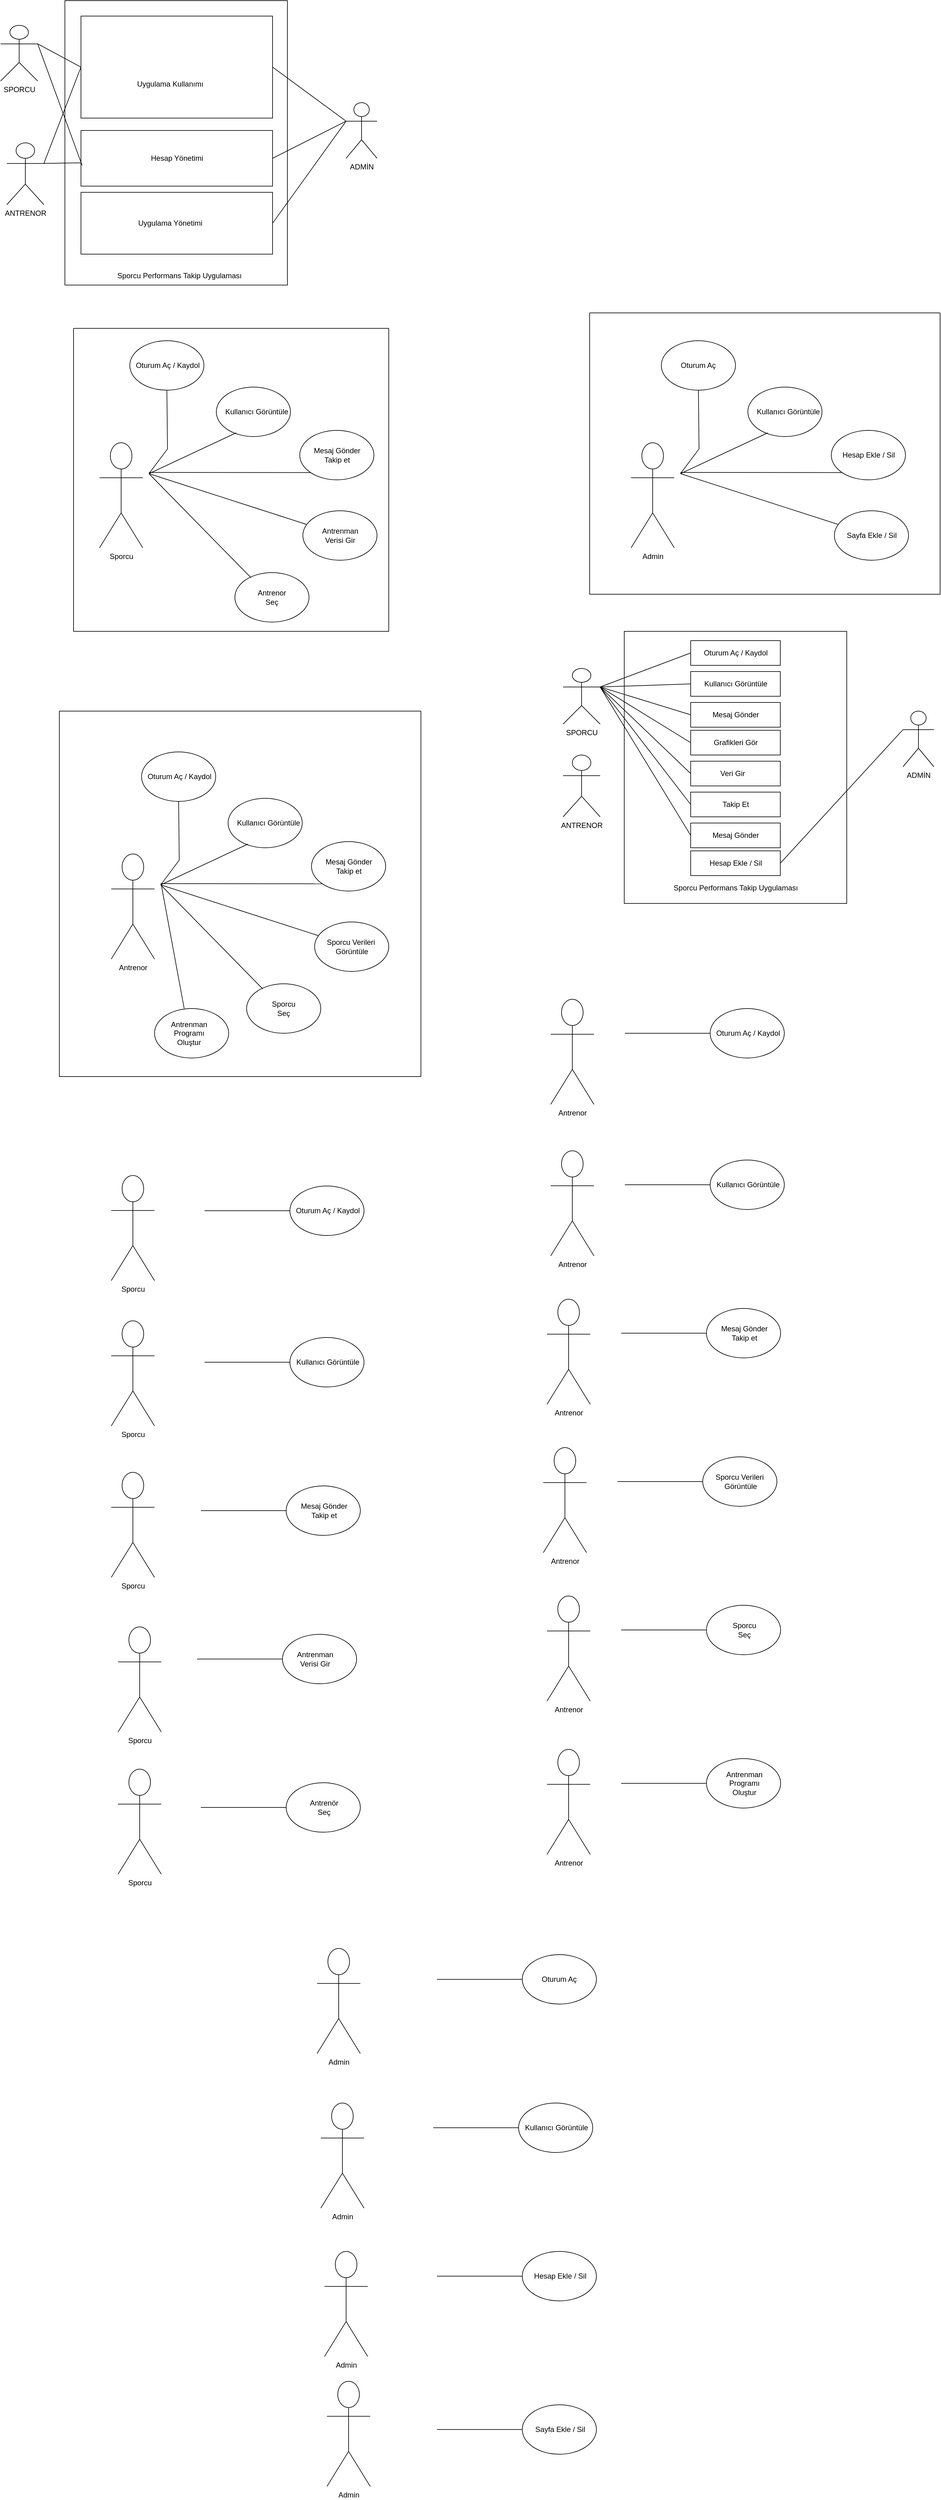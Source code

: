 <mxfile version="24.5.2" type="github">
  <diagram name="Sayfa -1" id="F9p8h_KPN2AIbbvUdC_e">
    <mxGraphModel dx="1767" dy="664" grid="1" gridSize="10" guides="1" tooltips="1" connect="1" arrows="1" fold="1" page="1" pageScale="1" pageWidth="827" pageHeight="1169" math="0" shadow="0">
      <root>
        <mxCell id="0" />
        <mxCell id="1" parent="0" />
        <mxCell id="TQ4YY_q4qZVOCzLpH_U3-81" value="" style="ellipse;whiteSpace=wrap;html=1;" parent="1" vertex="1">
          <mxGeometry x="449" y="935" width="120" height="80" as="geometry" />
        </mxCell>
        <mxCell id="TQ4YY_q4qZVOCzLpH_U3-1" value="SPORCU" style="shape=umlActor;verticalLabelPosition=bottom;verticalAlign=top;html=1;outlineConnect=0;" parent="1" vertex="1">
          <mxGeometry x="70" y="50" width="60" height="90" as="geometry" />
        </mxCell>
        <mxCell id="TQ4YY_q4qZVOCzLpH_U3-2" value="ADMİN" style="shape=umlActor;verticalLabelPosition=bottom;verticalAlign=top;html=1;outlineConnect=0;" parent="1" vertex="1">
          <mxGeometry x="629" y="175" width="50" height="90" as="geometry" />
        </mxCell>
        <mxCell id="TQ4YY_q4qZVOCzLpH_U3-3" value="ANTRENOR" style="shape=umlActor;verticalLabelPosition=bottom;verticalAlign=top;html=1;outlineConnect=0;" parent="1" vertex="1">
          <mxGeometry x="80" y="240" width="60" height="100" as="geometry" />
        </mxCell>
        <mxCell id="TQ4YY_q4qZVOCzLpH_U3-5" value="" style="rounded=0;whiteSpace=wrap;html=1;" parent="1" vertex="1">
          <mxGeometry x="174" y="10" width="360" height="460" as="geometry" />
        </mxCell>
        <mxCell id="TQ4YY_q4qZVOCzLpH_U3-11" value="" style="rounded=0;whiteSpace=wrap;html=1;" parent="1" vertex="1">
          <mxGeometry x="200" y="320" width="310" height="100" as="geometry" />
        </mxCell>
        <mxCell id="TQ4YY_q4qZVOCzLpH_U3-13" value="Sporcu Performans Takip Uygulaması" style="text;html=1;align=center;verticalAlign=middle;resizable=0;points=[];autosize=1;strokeColor=none;fillColor=none;" parent="1" vertex="1">
          <mxGeometry x="249" y="440" width="220" height="30" as="geometry" />
        </mxCell>
        <mxCell id="TQ4YY_q4qZVOCzLpH_U3-15" value="Uygulama Yönetimi" style="text;html=1;align=center;verticalAlign=middle;resizable=0;points=[];autosize=1;strokeColor=none;fillColor=none;" parent="1" vertex="1">
          <mxGeometry x="279" y="355" width="130" height="30" as="geometry" />
        </mxCell>
        <mxCell id="TQ4YY_q4qZVOCzLpH_U3-25" value="" style="rounded=0;whiteSpace=wrap;html=1;" parent="1" vertex="1">
          <mxGeometry x="200" y="220" width="310" height="90" as="geometry" />
        </mxCell>
        <mxCell id="TQ4YY_q4qZVOCzLpH_U3-26" value="" style="rounded=0;whiteSpace=wrap;html=1;" parent="1" vertex="1">
          <mxGeometry x="200" y="35" width="310" height="165" as="geometry" />
        </mxCell>
        <mxCell id="TQ4YY_q4qZVOCzLpH_U3-31" value="Uygulama Kullanımı" style="text;html=1;align=center;verticalAlign=middle;resizable=0;points=[];autosize=1;strokeColor=none;fillColor=none;" parent="1" vertex="1">
          <mxGeometry x="279" y="130" width="130" height="30" as="geometry" />
        </mxCell>
        <mxCell id="TQ4YY_q4qZVOCzLpH_U3-32" value="Hesap Yönetimi" style="text;html=1;align=center;verticalAlign=middle;resizable=0;points=[];autosize=1;strokeColor=none;fillColor=none;" parent="1" vertex="1">
          <mxGeometry x="300" y="250" width="110" height="30" as="geometry" />
        </mxCell>
        <mxCell id="TQ4YY_q4qZVOCzLpH_U3-34" value="SPORCU" style="shape=umlActor;verticalLabelPosition=bottom;verticalAlign=top;html=1;outlineConnect=0;" parent="1" vertex="1">
          <mxGeometry x="980" y="1090" width="60" height="90" as="geometry" />
        </mxCell>
        <mxCell id="TQ4YY_q4qZVOCzLpH_U3-35" value="ADMİN" style="shape=umlActor;verticalLabelPosition=bottom;verticalAlign=top;html=1;outlineConnect=0;" parent="1" vertex="1">
          <mxGeometry x="1530" y="1159" width="50" height="90" as="geometry" />
        </mxCell>
        <mxCell id="TQ4YY_q4qZVOCzLpH_U3-36" value="ANTRENOR" style="shape=umlActor;verticalLabelPosition=bottom;verticalAlign=top;html=1;outlineConnect=0;" parent="1" vertex="1">
          <mxGeometry x="980" y="1230" width="60" height="100" as="geometry" />
        </mxCell>
        <mxCell id="TQ4YY_q4qZVOCzLpH_U3-37" value="" style="rounded=0;whiteSpace=wrap;html=1;" parent="1" vertex="1">
          <mxGeometry x="1079" y="1030" width="360" height="440" as="geometry" />
        </mxCell>
        <mxCell id="TQ4YY_q4qZVOCzLpH_U3-38" value="" style="rounded=0;whiteSpace=wrap;html=1;" parent="1" vertex="1">
          <mxGeometry x="1186.5" y="1045" width="145" height="40" as="geometry" />
        </mxCell>
        <mxCell id="TQ4YY_q4qZVOCzLpH_U3-39" value="" style="rounded=0;whiteSpace=wrap;html=1;" parent="1" vertex="1">
          <mxGeometry x="1186.5" y="1095" width="145" height="40" as="geometry" />
        </mxCell>
        <mxCell id="TQ4YY_q4qZVOCzLpH_U3-40" value="" style="rounded=0;whiteSpace=wrap;html=1;" parent="1" vertex="1">
          <mxGeometry x="1186.5" y="1145" width="145" height="40" as="geometry" />
        </mxCell>
        <mxCell id="TQ4YY_q4qZVOCzLpH_U3-41" value="" style="rounded=0;whiteSpace=wrap;html=1;" parent="1" vertex="1">
          <mxGeometry x="1186.5" y="1385" width="145" height="40" as="geometry" />
        </mxCell>
        <mxCell id="TQ4YY_q4qZVOCzLpH_U3-42" value="Sporcu Performans Takip Uygulaması" style="text;html=1;align=center;verticalAlign=middle;resizable=0;points=[];autosize=1;strokeColor=none;fillColor=none;" parent="1" vertex="1">
          <mxGeometry x="1149" y="1430" width="220" height="30" as="geometry" />
        </mxCell>
        <mxCell id="TQ4YY_q4qZVOCzLpH_U3-43" value="Hesap Ekle / Sil" style="text;html=1;align=center;verticalAlign=middle;resizable=0;points=[];autosize=1;strokeColor=none;fillColor=none;" parent="1" vertex="1">
          <mxGeometry x="1204" y="1390" width="110" height="30" as="geometry" />
        </mxCell>
        <mxCell id="TQ4YY_q4qZVOCzLpH_U3-44" value="Mesaj Gönder" style="text;html=1;align=center;verticalAlign=middle;resizable=0;points=[];autosize=1;strokeColor=none;fillColor=none;" parent="1" vertex="1">
          <mxGeometry x="1209" y="1150" width="100" height="30" as="geometry" />
        </mxCell>
        <mxCell id="TQ4YY_q4qZVOCzLpH_U3-45" value="Kullanıcı Görüntüle" style="text;html=1;align=center;verticalAlign=middle;resizable=0;points=[];autosize=1;strokeColor=none;fillColor=none;" parent="1" vertex="1">
          <mxGeometry x="1194" y="1100" width="130" height="30" as="geometry" />
        </mxCell>
        <mxCell id="TQ4YY_q4qZVOCzLpH_U3-46" value="Oturum Aç / Kaydol" style="text;html=1;align=center;verticalAlign=middle;resizable=0;points=[];autosize=1;strokeColor=none;fillColor=none;" parent="1" vertex="1">
          <mxGeometry x="1194" y="1050" width="130" height="30" as="geometry" />
        </mxCell>
        <mxCell id="TQ4YY_q4qZVOCzLpH_U3-48" value="" style="rounded=0;whiteSpace=wrap;html=1;" parent="1" vertex="1">
          <mxGeometry x="1186.5" y="1340" width="145" height="40" as="geometry" />
        </mxCell>
        <mxCell id="TQ4YY_q4qZVOCzLpH_U3-49" value="" style="rounded=0;whiteSpace=wrap;html=1;" parent="1" vertex="1">
          <mxGeometry x="1186.5" y="1290" width="145" height="40" as="geometry" />
        </mxCell>
        <mxCell id="TQ4YY_q4qZVOCzLpH_U3-50" value="" style="rounded=0;whiteSpace=wrap;html=1;" parent="1" vertex="1">
          <mxGeometry x="1186.5" y="1240" width="145" height="40" as="geometry" />
        </mxCell>
        <mxCell id="TQ4YY_q4qZVOCzLpH_U3-51" value="" style="rounded=0;whiteSpace=wrap;html=1;" parent="1" vertex="1">
          <mxGeometry x="1186.5" y="1190" width="145" height="40" as="geometry" />
        </mxCell>
        <mxCell id="TQ4YY_q4qZVOCzLpH_U3-52" value="Grafikleri Gör" style="text;html=1;align=center;verticalAlign=middle;resizable=0;points=[];autosize=1;strokeColor=none;fillColor=none;" parent="1" vertex="1">
          <mxGeometry x="1214" y="1195" width="90" height="30" as="geometry" />
        </mxCell>
        <mxCell id="TQ4YY_q4qZVOCzLpH_U3-53" value="Veri Gir" style="text;html=1;align=center;verticalAlign=middle;resizable=0;points=[];autosize=1;strokeColor=none;fillColor=none;" parent="1" vertex="1">
          <mxGeometry x="1224" y="1245" width="60" height="30" as="geometry" />
        </mxCell>
        <mxCell id="TQ4YY_q4qZVOCzLpH_U3-54" value="Takip Et" style="text;html=1;align=center;verticalAlign=middle;resizable=0;points=[];autosize=1;strokeColor=none;fillColor=none;" parent="1" vertex="1">
          <mxGeometry x="1224" y="1295" width="70" height="30" as="geometry" />
        </mxCell>
        <mxCell id="TQ4YY_q4qZVOCzLpH_U3-55" value="Mesaj Gönder" style="text;html=1;align=center;verticalAlign=middle;resizable=0;points=[];autosize=1;strokeColor=none;fillColor=none;" parent="1" vertex="1">
          <mxGeometry x="1209" y="1345" width="100" height="30" as="geometry" />
        </mxCell>
        <mxCell id="TQ4YY_q4qZVOCzLpH_U3-58" value="" style="endArrow=none;html=1;rounded=0;exitX=0;exitY=0.333;exitDx=0;exitDy=0;exitPerimeter=0;entryX=1;entryY=0.5;entryDx=0;entryDy=0;" parent="1" source="TQ4YY_q4qZVOCzLpH_U3-2" target="TQ4YY_q4qZVOCzLpH_U3-26" edge="1">
          <mxGeometry width="50" height="50" relative="1" as="geometry">
            <mxPoint x="680" y="270" as="sourcePoint" />
            <mxPoint x="730" y="220" as="targetPoint" />
          </mxGeometry>
        </mxCell>
        <mxCell id="TQ4YY_q4qZVOCzLpH_U3-63" value="" style="endArrow=none;html=1;rounded=0;exitX=0;exitY=0.333;exitDx=0;exitDy=0;exitPerimeter=0;entryX=1;entryY=0.5;entryDx=0;entryDy=0;" parent="1" source="TQ4YY_q4qZVOCzLpH_U3-2" target="TQ4YY_q4qZVOCzLpH_U3-25" edge="1">
          <mxGeometry width="50" height="50" relative="1" as="geometry">
            <mxPoint x="690" y="280" as="sourcePoint" />
            <mxPoint x="740" y="230" as="targetPoint" />
          </mxGeometry>
        </mxCell>
        <mxCell id="TQ4YY_q4qZVOCzLpH_U3-64" value="" style="endArrow=none;html=1;rounded=0;exitX=0;exitY=0.333;exitDx=0;exitDy=0;exitPerimeter=0;entryX=1;entryY=0.5;entryDx=0;entryDy=0;" parent="1" source="TQ4YY_q4qZVOCzLpH_U3-2" target="TQ4YY_q4qZVOCzLpH_U3-11" edge="1">
          <mxGeometry width="50" height="50" relative="1" as="geometry">
            <mxPoint x="700" y="290" as="sourcePoint" />
            <mxPoint x="750" y="240" as="targetPoint" />
          </mxGeometry>
        </mxCell>
        <mxCell id="TQ4YY_q4qZVOCzLpH_U3-65" value="" style="endArrow=none;html=1;rounded=0;exitX=1;exitY=0.333;exitDx=0;exitDy=0;exitPerimeter=0;entryX=0;entryY=0.5;entryDx=0;entryDy=0;" parent="1" source="TQ4YY_q4qZVOCzLpH_U3-1" target="TQ4YY_q4qZVOCzLpH_U3-26" edge="1">
          <mxGeometry width="50" height="50" relative="1" as="geometry">
            <mxPoint x="710" y="300" as="sourcePoint" />
            <mxPoint x="760" y="250" as="targetPoint" />
          </mxGeometry>
        </mxCell>
        <mxCell id="TQ4YY_q4qZVOCzLpH_U3-66" value="" style="endArrow=none;html=1;rounded=0;exitX=1;exitY=0.333;exitDx=0;exitDy=0;exitPerimeter=0;entryX=-0.001;entryY=0.582;entryDx=0;entryDy=0;entryPerimeter=0;" parent="1" source="TQ4YY_q4qZVOCzLpH_U3-3" target="TQ4YY_q4qZVOCzLpH_U3-25" edge="1">
          <mxGeometry width="50" height="50" relative="1" as="geometry">
            <mxPoint x="720" y="310" as="sourcePoint" />
            <mxPoint x="770" y="260" as="targetPoint" />
          </mxGeometry>
        </mxCell>
        <mxCell id="TQ4YY_q4qZVOCzLpH_U3-67" value="" style="endArrow=none;html=1;rounded=0;exitX=1;exitY=0.333;exitDx=0;exitDy=0;exitPerimeter=0;entryX=0;entryY=0.5;entryDx=0;entryDy=0;" parent="1" source="TQ4YY_q4qZVOCzLpH_U3-3" target="TQ4YY_q4qZVOCzLpH_U3-26" edge="1">
          <mxGeometry width="50" height="50" relative="1" as="geometry">
            <mxPoint x="730" y="320" as="sourcePoint" />
            <mxPoint x="780" y="270" as="targetPoint" />
          </mxGeometry>
        </mxCell>
        <mxCell id="TQ4YY_q4qZVOCzLpH_U3-68" value="" style="endArrow=none;html=1;rounded=0;exitX=1;exitY=0.333;exitDx=0;exitDy=0;exitPerimeter=0;entryX=0.006;entryY=0.627;entryDx=0;entryDy=0;entryPerimeter=0;" parent="1" source="TQ4YY_q4qZVOCzLpH_U3-1" target="TQ4YY_q4qZVOCzLpH_U3-25" edge="1">
          <mxGeometry width="50" height="50" relative="1" as="geometry">
            <mxPoint x="740" y="330" as="sourcePoint" />
            <mxPoint x="790" y="280" as="targetPoint" />
          </mxGeometry>
        </mxCell>
        <mxCell id="TQ4YY_q4qZVOCzLpH_U3-71" value="Sporcu" style="shape=umlActor;verticalLabelPosition=bottom;verticalAlign=top;html=1;outlineConnect=0;" parent="1" vertex="1">
          <mxGeometry x="230" y="725" width="70" height="170" as="geometry" />
        </mxCell>
        <mxCell id="TQ4YY_q4qZVOCzLpH_U3-72" value="" style="ellipse;whiteSpace=wrap;html=1;" parent="1" vertex="1">
          <mxGeometry x="419" y="635" width="120" height="80" as="geometry" />
        </mxCell>
        <mxCell id="TQ4YY_q4qZVOCzLpH_U3-73" value="" style="ellipse;whiteSpace=wrap;html=1;" parent="1" vertex="1">
          <mxGeometry x="559" y="835" width="120" height="80" as="geometry" />
        </mxCell>
        <mxCell id="TQ4YY_q4qZVOCzLpH_U3-74" value="" style="ellipse;whiteSpace=wrap;html=1;" parent="1" vertex="1">
          <mxGeometry x="279" y="560" width="120" height="80" as="geometry" />
        </mxCell>
        <mxCell id="TQ4YY_q4qZVOCzLpH_U3-75" value="" style="ellipse;whiteSpace=wrap;html=1;" parent="1" vertex="1">
          <mxGeometry x="554" y="705" width="120" height="80" as="geometry" />
        </mxCell>
        <mxCell id="TQ4YY_q4qZVOCzLpH_U3-85" value="" style="endArrow=none;html=1;rounded=0;entryX=0.5;entryY=1;entryDx=0;entryDy=0;" parent="1" target="TQ4YY_q4qZVOCzLpH_U3-74" edge="1">
          <mxGeometry width="50" height="50" relative="1" as="geometry">
            <mxPoint x="310" y="775" as="sourcePoint" />
            <mxPoint x="360" y="645" as="targetPoint" />
            <Array as="points">
              <mxPoint x="340" y="735" />
            </Array>
          </mxGeometry>
        </mxCell>
        <mxCell id="TQ4YY_q4qZVOCzLpH_U3-86" value="" style="endArrow=none;html=1;rounded=0;entryX=0.268;entryY=0.925;entryDx=0;entryDy=0;entryPerimeter=0;" parent="1" target="TQ4YY_q4qZVOCzLpH_U3-72" edge="1">
          <mxGeometry width="50" height="50" relative="1" as="geometry">
            <mxPoint x="310" y="775" as="sourcePoint" />
            <mxPoint x="500" y="795" as="targetPoint" />
          </mxGeometry>
        </mxCell>
        <mxCell id="TQ4YY_q4qZVOCzLpH_U3-87" value="" style="endArrow=none;html=1;rounded=0;entryX=0;entryY=1;entryDx=0;entryDy=0;" parent="1" target="TQ4YY_q4qZVOCzLpH_U3-75" edge="1">
          <mxGeometry width="50" height="50" relative="1" as="geometry">
            <mxPoint x="310" y="773" as="sourcePoint" />
            <mxPoint x="510" y="805" as="targetPoint" />
          </mxGeometry>
        </mxCell>
        <mxCell id="TQ4YY_q4qZVOCzLpH_U3-88" value="" style="endArrow=none;html=1;rounded=0;entryX=0.048;entryY=0.275;entryDx=0;entryDy=0;entryPerimeter=0;" parent="1" target="TQ4YY_q4qZVOCzLpH_U3-73" edge="1">
          <mxGeometry width="50" height="50" relative="1" as="geometry">
            <mxPoint x="310" y="775" as="sourcePoint" />
            <mxPoint x="520" y="815" as="targetPoint" />
          </mxGeometry>
        </mxCell>
        <mxCell id="TQ4YY_q4qZVOCzLpH_U3-89" value="" style="endArrow=none;html=1;rounded=0;entryX=0.218;entryY=0.105;entryDx=0;entryDy=0;entryPerimeter=0;" parent="1" target="TQ4YY_q4qZVOCzLpH_U3-81" edge="1">
          <mxGeometry width="50" height="50" relative="1" as="geometry">
            <mxPoint x="310" y="775" as="sourcePoint" />
            <mxPoint x="530" y="825" as="targetPoint" />
          </mxGeometry>
        </mxCell>
        <mxCell id="TQ4YY_q4qZVOCzLpH_U3-90" value="Oturum Aç / Kaydol" style="text;html=1;align=center;verticalAlign=middle;resizable=0;points=[];autosize=1;strokeColor=none;fillColor=none;" parent="1" vertex="1">
          <mxGeometry x="275" y="585" width="130" height="30" as="geometry" />
        </mxCell>
        <mxCell id="TQ4YY_q4qZVOCzLpH_U3-91" value="Kullanıcı Görüntüle" style="text;html=1;align=center;verticalAlign=middle;resizable=0;points=[];autosize=1;strokeColor=none;fillColor=none;" parent="1" vertex="1">
          <mxGeometry x="419" y="660" width="130" height="30" as="geometry" />
        </mxCell>
        <mxCell id="TQ4YY_q4qZVOCzLpH_U3-92" value="Mesaj Gönder&lt;div&gt;Takip et&lt;/div&gt;" style="text;html=1;align=center;verticalAlign=middle;resizable=0;points=[];autosize=1;strokeColor=none;fillColor=none;" parent="1" vertex="1">
          <mxGeometry x="564" y="725" width="100" height="40" as="geometry" />
        </mxCell>
        <mxCell id="TQ4YY_q4qZVOCzLpH_U3-93" value="&lt;div data-sider-select-id=&quot;3e3904bb-3e57-48af-86de-5b4dbb891e42&quot;&gt;Antrenman&lt;/div&gt;Verisi Gir" style="text;html=1;align=center;verticalAlign=middle;resizable=0;points=[];autosize=1;strokeColor=none;fillColor=none;" parent="1" vertex="1">
          <mxGeometry x="579" y="855" width="80" height="40" as="geometry" />
        </mxCell>
        <mxCell id="TQ4YY_q4qZVOCzLpH_U3-95" value="Antrenor Seç" style="text;html=1;align=center;verticalAlign=middle;whiteSpace=wrap;rounded=0;" parent="1" vertex="1">
          <mxGeometry x="479" y="960" width="60" height="30" as="geometry" />
        </mxCell>
        <mxCell id="TQ4YY_q4qZVOCzLpH_U3-117" value="" style="ellipse;whiteSpace=wrap;html=1;" parent="1" vertex="1">
          <mxGeometry x="468" y="1600" width="120" height="80" as="geometry" />
        </mxCell>
        <mxCell id="TQ4YY_q4qZVOCzLpH_U3-118" value="Antrenor" style="shape=umlActor;verticalLabelPosition=bottom;verticalAlign=top;html=1;outlineConnect=0;" parent="1" vertex="1">
          <mxGeometry x="249" y="1390" width="70" height="170" as="geometry" />
        </mxCell>
        <mxCell id="TQ4YY_q4qZVOCzLpH_U3-119" value="" style="ellipse;whiteSpace=wrap;html=1;" parent="1" vertex="1">
          <mxGeometry x="438" y="1300" width="120" height="80" as="geometry" />
        </mxCell>
        <mxCell id="TQ4YY_q4qZVOCzLpH_U3-120" value="" style="ellipse;whiteSpace=wrap;html=1;" parent="1" vertex="1">
          <mxGeometry x="578" y="1500" width="120" height="80" as="geometry" />
        </mxCell>
        <mxCell id="TQ4YY_q4qZVOCzLpH_U3-121" value="" style="ellipse;whiteSpace=wrap;html=1;" parent="1" vertex="1">
          <mxGeometry x="298" y="1225" width="120" height="80" as="geometry" />
        </mxCell>
        <mxCell id="TQ4YY_q4qZVOCzLpH_U3-122" value="" style="ellipse;whiteSpace=wrap;html=1;" parent="1" vertex="1">
          <mxGeometry x="573" y="1370" width="120" height="80" as="geometry" />
        </mxCell>
        <mxCell id="TQ4YY_q4qZVOCzLpH_U3-123" value="" style="endArrow=none;html=1;rounded=0;entryX=0.5;entryY=1;entryDx=0;entryDy=0;" parent="1" target="TQ4YY_q4qZVOCzLpH_U3-121" edge="1">
          <mxGeometry width="50" height="50" relative="1" as="geometry">
            <mxPoint x="329" y="1440" as="sourcePoint" />
            <mxPoint x="379" y="1310" as="targetPoint" />
            <Array as="points">
              <mxPoint x="359" y="1400" />
            </Array>
          </mxGeometry>
        </mxCell>
        <mxCell id="TQ4YY_q4qZVOCzLpH_U3-124" value="" style="endArrow=none;html=1;rounded=0;entryX=0.268;entryY=0.925;entryDx=0;entryDy=0;entryPerimeter=0;" parent="1" target="TQ4YY_q4qZVOCzLpH_U3-119" edge="1">
          <mxGeometry width="50" height="50" relative="1" as="geometry">
            <mxPoint x="329" y="1440" as="sourcePoint" />
            <mxPoint x="519" y="1460" as="targetPoint" />
          </mxGeometry>
        </mxCell>
        <mxCell id="TQ4YY_q4qZVOCzLpH_U3-125" value="" style="endArrow=none;html=1;rounded=0;entryX=0;entryY=1;entryDx=0;entryDy=0;" parent="1" target="TQ4YY_q4qZVOCzLpH_U3-122" edge="1">
          <mxGeometry width="50" height="50" relative="1" as="geometry">
            <mxPoint x="329" y="1438" as="sourcePoint" />
            <mxPoint x="529" y="1470" as="targetPoint" />
          </mxGeometry>
        </mxCell>
        <mxCell id="TQ4YY_q4qZVOCzLpH_U3-126" value="" style="endArrow=none;html=1;rounded=0;entryX=0.048;entryY=0.275;entryDx=0;entryDy=0;entryPerimeter=0;" parent="1" target="TQ4YY_q4qZVOCzLpH_U3-120" edge="1">
          <mxGeometry width="50" height="50" relative="1" as="geometry">
            <mxPoint x="329" y="1440" as="sourcePoint" />
            <mxPoint x="539" y="1480" as="targetPoint" />
          </mxGeometry>
        </mxCell>
        <mxCell id="TQ4YY_q4qZVOCzLpH_U3-127" value="" style="endArrow=none;html=1;rounded=0;entryX=0.218;entryY=0.105;entryDx=0;entryDy=0;entryPerimeter=0;" parent="1" target="TQ4YY_q4qZVOCzLpH_U3-117" edge="1">
          <mxGeometry width="50" height="50" relative="1" as="geometry">
            <mxPoint x="329" y="1440" as="sourcePoint" />
            <mxPoint x="549" y="1490" as="targetPoint" />
          </mxGeometry>
        </mxCell>
        <mxCell id="TQ4YY_q4qZVOCzLpH_U3-128" value="Oturum Aç / Kaydol" style="text;html=1;align=center;verticalAlign=middle;resizable=0;points=[];autosize=1;strokeColor=none;fillColor=none;" parent="1" vertex="1">
          <mxGeometry x="294" y="1250" width="130" height="30" as="geometry" />
        </mxCell>
        <mxCell id="TQ4YY_q4qZVOCzLpH_U3-129" value="Kullanıcı Görüntüle" style="text;html=1;align=center;verticalAlign=middle;resizable=0;points=[];autosize=1;strokeColor=none;fillColor=none;" parent="1" vertex="1">
          <mxGeometry x="438" y="1325" width="130" height="30" as="geometry" />
        </mxCell>
        <mxCell id="TQ4YY_q4qZVOCzLpH_U3-130" value="Mesaj Gönder&lt;div&gt;Takip et&lt;/div&gt;" style="text;html=1;align=center;verticalAlign=middle;resizable=0;points=[];autosize=1;strokeColor=none;fillColor=none;" parent="1" vertex="1">
          <mxGeometry x="583" y="1390" width="100" height="40" as="geometry" />
        </mxCell>
        <mxCell id="TQ4YY_q4qZVOCzLpH_U3-131" value="Sporcu Verileri&amp;nbsp;&lt;div&gt;Görüntüle&lt;div data-sider-select-id=&quot;bcd7e068-5583-4f03-8525-5e24136dc2b0&quot;&gt;&lt;/div&gt;&lt;/div&gt;" style="text;html=1;align=center;verticalAlign=middle;resizable=0;points=[];autosize=1;strokeColor=none;fillColor=none;" parent="1" vertex="1">
          <mxGeometry x="588" y="1520" width="100" height="40" as="geometry" />
        </mxCell>
        <mxCell id="TQ4YY_q4qZVOCzLpH_U3-132" value="Sporcu Seç" style="text;html=1;align=center;verticalAlign=middle;whiteSpace=wrap;rounded=0;" parent="1" vertex="1">
          <mxGeometry x="498" y="1625" width="60" height="30" as="geometry" />
        </mxCell>
        <mxCell id="TQ4YY_q4qZVOCzLpH_U3-134" value="Admin" style="shape=umlActor;verticalLabelPosition=bottom;verticalAlign=top;html=1;outlineConnect=0;" parent="1" vertex="1">
          <mxGeometry x="1090" y="725" width="70" height="170" as="geometry" />
        </mxCell>
        <mxCell id="TQ4YY_q4qZVOCzLpH_U3-135" value="" style="ellipse;whiteSpace=wrap;html=1;" parent="1" vertex="1">
          <mxGeometry x="1279" y="635" width="120" height="80" as="geometry" />
        </mxCell>
        <mxCell id="TQ4YY_q4qZVOCzLpH_U3-136" value="" style="ellipse;whiteSpace=wrap;html=1;" parent="1" vertex="1">
          <mxGeometry x="1419" y="835" width="120" height="80" as="geometry" />
        </mxCell>
        <mxCell id="TQ4YY_q4qZVOCzLpH_U3-137" value="" style="ellipse;whiteSpace=wrap;html=1;" parent="1" vertex="1">
          <mxGeometry x="1139" y="560" width="120" height="80" as="geometry" />
        </mxCell>
        <mxCell id="TQ4YY_q4qZVOCzLpH_U3-138" value="" style="ellipse;whiteSpace=wrap;html=1;" parent="1" vertex="1">
          <mxGeometry x="1414" y="705" width="120" height="80" as="geometry" />
        </mxCell>
        <mxCell id="TQ4YY_q4qZVOCzLpH_U3-139" value="" style="endArrow=none;html=1;rounded=0;entryX=0.5;entryY=1;entryDx=0;entryDy=0;" parent="1" target="TQ4YY_q4qZVOCzLpH_U3-137" edge="1">
          <mxGeometry width="50" height="50" relative="1" as="geometry">
            <mxPoint x="1170" y="775" as="sourcePoint" />
            <mxPoint x="1220" y="645" as="targetPoint" />
            <Array as="points">
              <mxPoint x="1200" y="735" />
            </Array>
          </mxGeometry>
        </mxCell>
        <mxCell id="TQ4YY_q4qZVOCzLpH_U3-140" value="" style="endArrow=none;html=1;rounded=0;entryX=0.268;entryY=0.925;entryDx=0;entryDy=0;entryPerimeter=0;" parent="1" target="TQ4YY_q4qZVOCzLpH_U3-135" edge="1">
          <mxGeometry width="50" height="50" relative="1" as="geometry">
            <mxPoint x="1170" y="775" as="sourcePoint" />
            <mxPoint x="1360" y="795" as="targetPoint" />
          </mxGeometry>
        </mxCell>
        <mxCell id="TQ4YY_q4qZVOCzLpH_U3-141" value="" style="endArrow=none;html=1;rounded=0;entryX=0;entryY=1;entryDx=0;entryDy=0;" parent="1" target="TQ4YY_q4qZVOCzLpH_U3-138" edge="1">
          <mxGeometry width="50" height="50" relative="1" as="geometry">
            <mxPoint x="1170" y="773" as="sourcePoint" />
            <mxPoint x="1370" y="805" as="targetPoint" />
          </mxGeometry>
        </mxCell>
        <mxCell id="TQ4YY_q4qZVOCzLpH_U3-142" value="" style="endArrow=none;html=1;rounded=0;entryX=0.048;entryY=0.275;entryDx=0;entryDy=0;entryPerimeter=0;" parent="1" target="TQ4YY_q4qZVOCzLpH_U3-136" edge="1">
          <mxGeometry width="50" height="50" relative="1" as="geometry">
            <mxPoint x="1170" y="775" as="sourcePoint" />
            <mxPoint x="1380" y="815" as="targetPoint" />
          </mxGeometry>
        </mxCell>
        <mxCell id="TQ4YY_q4qZVOCzLpH_U3-144" value="Oturum Aç&amp;nbsp;" style="text;html=1;align=center;verticalAlign=middle;resizable=0;points=[];autosize=1;strokeColor=none;fillColor=none;" parent="1" vertex="1">
          <mxGeometry x="1160" y="585" width="80" height="30" as="geometry" />
        </mxCell>
        <mxCell id="TQ4YY_q4qZVOCzLpH_U3-145" value="Kullanıcı Görüntüle" style="text;html=1;align=center;verticalAlign=middle;resizable=0;points=[];autosize=1;strokeColor=none;fillColor=none;" parent="1" vertex="1">
          <mxGeometry x="1279" y="660" width="130" height="30" as="geometry" />
        </mxCell>
        <mxCell id="TQ4YY_q4qZVOCzLpH_U3-146" value="Hesap Ekle / Sil" style="text;html=1;align=center;verticalAlign=middle;resizable=0;points=[];autosize=1;strokeColor=none;fillColor=none;" parent="1" vertex="1">
          <mxGeometry x="1419" y="730" width="110" height="30" as="geometry" />
        </mxCell>
        <mxCell id="TQ4YY_q4qZVOCzLpH_U3-149" value="" style="ellipse;whiteSpace=wrap;html=1;" parent="1" vertex="1">
          <mxGeometry x="319" y="1640" width="120" height="80" as="geometry" />
        </mxCell>
        <mxCell id="TQ4YY_q4qZVOCzLpH_U3-150" value="" style="endArrow=none;html=1;rounded=0;exitX=0.4;exitY=-0.001;exitDx=0;exitDy=0;exitPerimeter=0;" parent="1" source="TQ4YY_q4qZVOCzLpH_U3-149" edge="1">
          <mxGeometry width="50" height="50" relative="1" as="geometry">
            <mxPoint x="420" y="1480" as="sourcePoint" />
            <mxPoint x="330" y="1440" as="targetPoint" />
          </mxGeometry>
        </mxCell>
        <mxCell id="TQ4YY_q4qZVOCzLpH_U3-153" value="Antrenman Programı Oluştur" style="text;html=1;align=center;verticalAlign=middle;whiteSpace=wrap;rounded=0;" parent="1" vertex="1">
          <mxGeometry x="345" y="1665" width="60" height="30" as="geometry" />
        </mxCell>
        <mxCell id="TQ4YY_q4qZVOCzLpH_U3-156" value="Sayfa Ekle / Sil" style="text;html=1;align=center;verticalAlign=middle;resizable=0;points=[];autosize=1;strokeColor=none;fillColor=none;" parent="1" vertex="1">
          <mxGeometry x="1429" y="860" width="100" height="30" as="geometry" />
        </mxCell>
        <mxCell id="uS2kP-R8Upkv7Lsalodd-1" value="Antrenor" style="shape=umlActor;verticalLabelPosition=bottom;verticalAlign=top;html=1;outlineConnect=0;" parent="1" vertex="1">
          <mxGeometry x="960" y="1625" width="70" height="170" as="geometry" />
        </mxCell>
        <mxCell id="uS2kP-R8Upkv7Lsalodd-2" value="" style="endArrow=none;html=1;rounded=0;" parent="1" edge="1">
          <mxGeometry width="50" height="50" relative="1" as="geometry">
            <mxPoint x="1080" y="1680" as="sourcePoint" />
            <mxPoint x="1230" y="1680" as="targetPoint" />
          </mxGeometry>
        </mxCell>
        <mxCell id="uS2kP-R8Upkv7Lsalodd-3" value="" style="ellipse;whiteSpace=wrap;html=1;" parent="1" vertex="1">
          <mxGeometry x="1218" y="1640" width="120" height="80" as="geometry" />
        </mxCell>
        <mxCell id="uS2kP-R8Upkv7Lsalodd-4" value="Oturum Aç / Kaydol" style="text;html=1;align=center;verticalAlign=middle;resizable=0;points=[];autosize=1;" parent="1" vertex="1">
          <mxGeometry x="1214" y="1665" width="130" height="30" as="geometry" />
        </mxCell>
        <mxCell id="uS2kP-R8Upkv7Lsalodd-5" value="Antrenor" style="shape=umlActor;verticalLabelPosition=bottom;verticalAlign=top;html=1;outlineConnect=0;" parent="1" vertex="1">
          <mxGeometry x="960" y="1870" width="70" height="170" as="geometry" />
        </mxCell>
        <mxCell id="uS2kP-R8Upkv7Lsalodd-6" value="" style="endArrow=none;html=1;rounded=0;" parent="1" edge="1">
          <mxGeometry width="50" height="50" relative="1" as="geometry">
            <mxPoint x="1080" y="1925" as="sourcePoint" />
            <mxPoint x="1230" y="1925" as="targetPoint" />
          </mxGeometry>
        </mxCell>
        <mxCell id="uS2kP-R8Upkv7Lsalodd-7" value="" style="ellipse;whiteSpace=wrap;html=1;" parent="1" vertex="1">
          <mxGeometry x="1218" y="1885" width="120" height="80" as="geometry" />
        </mxCell>
        <mxCell id="uS2kP-R8Upkv7Lsalodd-8" value="Kullanıcı Görüntüle" style="text;html=1;align=center;verticalAlign=middle;resizable=0;points=[];autosize=1;strokeColor=none;fillColor=none;" parent="1" vertex="1">
          <mxGeometry x="1214" y="1910" width="130" height="30" as="geometry" />
        </mxCell>
        <mxCell id="uS2kP-R8Upkv7Lsalodd-25" value="Antrenor" style="shape=umlActor;verticalLabelPosition=bottom;verticalAlign=top;html=1;outlineConnect=0;" parent="1" vertex="1">
          <mxGeometry x="954" y="2110" width="70" height="170" as="geometry" />
        </mxCell>
        <mxCell id="uS2kP-R8Upkv7Lsalodd-26" value="" style="endArrow=none;html=1;rounded=0;" parent="1" edge="1">
          <mxGeometry width="50" height="50" relative="1" as="geometry">
            <mxPoint x="1074" y="2165" as="sourcePoint" />
            <mxPoint x="1224" y="2165" as="targetPoint" />
          </mxGeometry>
        </mxCell>
        <mxCell id="uS2kP-R8Upkv7Lsalodd-27" value="" style="ellipse;whiteSpace=wrap;html=1;" parent="1" vertex="1">
          <mxGeometry x="1212" y="2125" width="120" height="80" as="geometry" />
        </mxCell>
        <mxCell id="uS2kP-R8Upkv7Lsalodd-28" value="Mesaj Gönder&lt;div&gt;Takip et&lt;/div&gt;" style="text;html=1;align=center;verticalAlign=middle;resizable=0;points=[];autosize=1;strokeColor=none;fillColor=none;" parent="1" vertex="1">
          <mxGeometry x="1223" y="2145" width="100" height="40" as="geometry" />
        </mxCell>
        <mxCell id="uS2kP-R8Upkv7Lsalodd-29" value="Antrenor" style="shape=umlActor;verticalLabelPosition=bottom;verticalAlign=top;html=1;outlineConnect=0;" parent="1" vertex="1">
          <mxGeometry x="948" y="2350" width="70" height="170" as="geometry" />
        </mxCell>
        <mxCell id="uS2kP-R8Upkv7Lsalodd-30" value="" style="endArrow=none;html=1;rounded=0;" parent="1" edge="1">
          <mxGeometry width="50" height="50" relative="1" as="geometry">
            <mxPoint x="1068" y="2405" as="sourcePoint" />
            <mxPoint x="1218" y="2405" as="targetPoint" />
          </mxGeometry>
        </mxCell>
        <mxCell id="uS2kP-R8Upkv7Lsalodd-31" value="" style="ellipse;whiteSpace=wrap;html=1;" parent="1" vertex="1">
          <mxGeometry x="1206" y="2365" width="120" height="80" as="geometry" />
        </mxCell>
        <mxCell id="uS2kP-R8Upkv7Lsalodd-32" value="Sporcu Verileri&amp;nbsp;&lt;div&gt;Görüntüle&lt;/div&gt;" style="text;html=1;align=center;verticalAlign=middle;resizable=0;points=[];autosize=1;strokeColor=none;fillColor=none;" parent="1" vertex="1">
          <mxGeometry x="1217" y="2385" width="100" height="40" as="geometry" />
        </mxCell>
        <mxCell id="uS2kP-R8Upkv7Lsalodd-33" value="Antrenor" style="shape=umlActor;verticalLabelPosition=bottom;verticalAlign=top;html=1;outlineConnect=0;" parent="1" vertex="1">
          <mxGeometry x="954" y="2590" width="70" height="170" as="geometry" />
        </mxCell>
        <mxCell id="uS2kP-R8Upkv7Lsalodd-34" value="" style="endArrow=none;html=1;rounded=0;" parent="1" edge="1">
          <mxGeometry width="50" height="50" relative="1" as="geometry">
            <mxPoint x="1074" y="2645" as="sourcePoint" />
            <mxPoint x="1224" y="2645" as="targetPoint" />
          </mxGeometry>
        </mxCell>
        <mxCell id="uS2kP-R8Upkv7Lsalodd-35" value="" style="ellipse;whiteSpace=wrap;html=1;" parent="1" vertex="1">
          <mxGeometry x="1212" y="2605" width="120" height="80" as="geometry" />
        </mxCell>
        <mxCell id="uS2kP-R8Upkv7Lsalodd-36" value="&lt;span style=&quot;text-wrap: wrap;&quot;&gt;Sporcu Seç&lt;/span&gt;" style="text;html=1;align=center;verticalAlign=middle;resizable=0;points=[];autosize=1;strokeColor=none;fillColor=none;" parent="1" vertex="1">
          <mxGeometry x="1228" y="2630" width="90" height="30" as="geometry" />
        </mxCell>
        <mxCell id="uS2kP-R8Upkv7Lsalodd-37" value="Antrenor" style="shape=umlActor;verticalLabelPosition=bottom;verticalAlign=top;html=1;outlineConnect=0;" parent="1" vertex="1">
          <mxGeometry x="954" y="2838" width="70" height="170" as="geometry" />
        </mxCell>
        <mxCell id="uS2kP-R8Upkv7Lsalodd-38" value="" style="endArrow=none;html=1;rounded=0;" parent="1" edge="1">
          <mxGeometry width="50" height="50" relative="1" as="geometry">
            <mxPoint x="1074" y="2893" as="sourcePoint" />
            <mxPoint x="1224" y="2893" as="targetPoint" />
          </mxGeometry>
        </mxCell>
        <mxCell id="uS2kP-R8Upkv7Lsalodd-39" value="" style="ellipse;whiteSpace=wrap;html=1;" parent="1" vertex="1">
          <mxGeometry x="1212" y="2853" width="120" height="80" as="geometry" />
        </mxCell>
        <mxCell id="uS2kP-R8Upkv7Lsalodd-40" value="&lt;span style=&quot;text-wrap: wrap;&quot;&gt;Antrenman Programı Oluştur&lt;/span&gt;" style="text;html=1;align=center;verticalAlign=middle;resizable=0;points=[];autosize=1;strokeColor=none;fillColor=none;" parent="1" vertex="1">
          <mxGeometry x="1183" y="2878" width="180" height="30" as="geometry" />
        </mxCell>
        <mxCell id="uS2kP-R8Upkv7Lsalodd-43" value="Sporcu" style="shape=umlActor;verticalLabelPosition=bottom;verticalAlign=top;html=1;outlineConnect=0;" parent="1" vertex="1">
          <mxGeometry x="260" y="2640" width="70" height="170" as="geometry" />
        </mxCell>
        <mxCell id="uS2kP-R8Upkv7Lsalodd-44" value="Sporcu" style="shape=umlActor;verticalLabelPosition=bottom;verticalAlign=top;html=1;outlineConnect=0;" parent="1" vertex="1">
          <mxGeometry x="249" y="2390" width="70" height="170" as="geometry" />
        </mxCell>
        <mxCell id="uS2kP-R8Upkv7Lsalodd-45" value="Sporcu" style="shape=umlActor;verticalLabelPosition=bottom;verticalAlign=top;html=1;outlineConnect=0;" parent="1" vertex="1">
          <mxGeometry x="249" y="2145" width="70" height="170" as="geometry" />
        </mxCell>
        <mxCell id="uS2kP-R8Upkv7Lsalodd-46" value="Sporcu" style="shape=umlActor;verticalLabelPosition=bottom;verticalAlign=top;html=1;outlineConnect=0;" parent="1" vertex="1">
          <mxGeometry x="249" y="1910" width="70" height="170" as="geometry" />
        </mxCell>
        <mxCell id="uS2kP-R8Upkv7Lsalodd-49" value="Admin" style="shape=umlActor;verticalLabelPosition=bottom;verticalAlign=top;html=1;outlineConnect=0;" parent="1" vertex="1">
          <mxGeometry x="582" y="3160" width="70" height="170" as="geometry" />
        </mxCell>
        <mxCell id="uS2kP-R8Upkv7Lsalodd-52" value="" style="endArrow=none;html=1;rounded=0;" parent="1" edge="1">
          <mxGeometry width="50" height="50" relative="1" as="geometry">
            <mxPoint x="400" y="1967" as="sourcePoint" />
            <mxPoint x="550" y="1967" as="targetPoint" />
          </mxGeometry>
        </mxCell>
        <mxCell id="uS2kP-R8Upkv7Lsalodd-53" value="" style="ellipse;whiteSpace=wrap;html=1;" parent="1" vertex="1">
          <mxGeometry x="538" y="1927" width="120" height="80" as="geometry" />
        </mxCell>
        <mxCell id="uS2kP-R8Upkv7Lsalodd-54" value="Oturum Aç / Kaydol" style="text;html=1;align=center;verticalAlign=middle;resizable=0;points=[];autosize=1;strokeColor=none;fillColor=none;" parent="1" vertex="1">
          <mxGeometry x="534" y="1952" width="130" height="30" as="geometry" />
        </mxCell>
        <mxCell id="uS2kP-R8Upkv7Lsalodd-55" value="" style="endArrow=none;html=1;rounded=0;" parent="1" edge="1">
          <mxGeometry width="50" height="50" relative="1" as="geometry">
            <mxPoint x="400" y="2212" as="sourcePoint" />
            <mxPoint x="550" y="2212" as="targetPoint" />
          </mxGeometry>
        </mxCell>
        <mxCell id="uS2kP-R8Upkv7Lsalodd-56" value="" style="ellipse;whiteSpace=wrap;html=1;" parent="1" vertex="1">
          <mxGeometry x="538" y="2172" width="120" height="80" as="geometry" />
        </mxCell>
        <mxCell id="uS2kP-R8Upkv7Lsalodd-57" value="Kullanıcı Görüntüle" style="text;html=1;align=center;verticalAlign=middle;resizable=0;points=[];autosize=1;strokeColor=none;fillColor=none;" parent="1" vertex="1">
          <mxGeometry x="534" y="2197" width="130" height="30" as="geometry" />
        </mxCell>
        <mxCell id="uS2kP-R8Upkv7Lsalodd-58" value="" style="endArrow=none;html=1;rounded=0;" parent="1" edge="1">
          <mxGeometry width="50" height="50" relative="1" as="geometry">
            <mxPoint x="394" y="2452" as="sourcePoint" />
            <mxPoint x="544" y="2452" as="targetPoint" />
          </mxGeometry>
        </mxCell>
        <mxCell id="uS2kP-R8Upkv7Lsalodd-59" value="" style="ellipse;whiteSpace=wrap;html=1;" parent="1" vertex="1">
          <mxGeometry x="532" y="2412" width="120" height="80" as="geometry" />
        </mxCell>
        <mxCell id="uS2kP-R8Upkv7Lsalodd-60" value="Mesaj Gönder&lt;div&gt;Takip et&lt;/div&gt;" style="text;html=1;align=center;verticalAlign=middle;resizable=0;points=[];autosize=1;strokeColor=none;fillColor=none;" parent="1" vertex="1">
          <mxGeometry x="543" y="2432" width="100" height="40" as="geometry" />
        </mxCell>
        <mxCell id="uS2kP-R8Upkv7Lsalodd-61" value="" style="endArrow=none;html=1;rounded=0;" parent="1" edge="1">
          <mxGeometry width="50" height="50" relative="1" as="geometry">
            <mxPoint x="388" y="2692" as="sourcePoint" />
            <mxPoint x="538" y="2692" as="targetPoint" />
          </mxGeometry>
        </mxCell>
        <mxCell id="uS2kP-R8Upkv7Lsalodd-62" value="" style="ellipse;whiteSpace=wrap;html=1;" parent="1" vertex="1">
          <mxGeometry x="526" y="2652" width="120" height="80" as="geometry" />
        </mxCell>
        <mxCell id="uS2kP-R8Upkv7Lsalodd-64" value="" style="endArrow=none;html=1;rounded=0;" parent="1" edge="1">
          <mxGeometry width="50" height="50" relative="1" as="geometry">
            <mxPoint x="394" y="2932" as="sourcePoint" />
            <mxPoint x="544" y="2932" as="targetPoint" />
          </mxGeometry>
        </mxCell>
        <mxCell id="uS2kP-R8Upkv7Lsalodd-65" value="" style="ellipse;whiteSpace=wrap;html=1;" parent="1" vertex="1">
          <mxGeometry x="532" y="2892" width="120" height="80" as="geometry" />
        </mxCell>
        <mxCell id="uS2kP-R8Upkv7Lsalodd-66" value="&lt;span style=&quot;text-wrap: wrap;&quot;&gt;Antrenör Seç&lt;/span&gt;" style="text;html=1;align=center;verticalAlign=middle;resizable=0;points=[];autosize=1;strokeColor=none;fillColor=none;" parent="1" vertex="1">
          <mxGeometry x="548" y="2917" width="90" height="30" as="geometry" />
        </mxCell>
        <mxCell id="uS2kP-R8Upkv7Lsalodd-72" value="Admin" style="shape=umlActor;verticalLabelPosition=bottom;verticalAlign=top;html=1;outlineConnect=0;" parent="1" vertex="1">
          <mxGeometry x="588" y="3410" width="70" height="170" as="geometry" />
        </mxCell>
        <mxCell id="uS2kP-R8Upkv7Lsalodd-75" value="Admin" style="shape=umlActor;verticalLabelPosition=bottom;verticalAlign=top;html=1;outlineConnect=0;" parent="1" vertex="1">
          <mxGeometry x="594" y="3650" width="70" height="170" as="geometry" />
        </mxCell>
        <mxCell id="uS2kP-R8Upkv7Lsalodd-76" value="Admin" style="shape=umlActor;verticalLabelPosition=bottom;verticalAlign=top;html=1;outlineConnect=0;" parent="1" vertex="1">
          <mxGeometry x="598" y="3860" width="70" height="170" as="geometry" />
        </mxCell>
        <mxCell id="uS2kP-R8Upkv7Lsalodd-88" value="" style="endArrow=none;html=1;rounded=0;" parent="1" edge="1">
          <mxGeometry width="50" height="50" relative="1" as="geometry">
            <mxPoint x="776" y="3210" as="sourcePoint" />
            <mxPoint x="926" y="3210" as="targetPoint" />
          </mxGeometry>
        </mxCell>
        <mxCell id="uS2kP-R8Upkv7Lsalodd-89" value="" style="ellipse;whiteSpace=wrap;html=1;" parent="1" vertex="1">
          <mxGeometry x="914" y="3170" width="120" height="80" as="geometry" />
        </mxCell>
        <mxCell id="uS2kP-R8Upkv7Lsalodd-90" value="Oturum Aç&amp;nbsp;" style="text;html=1;align=center;verticalAlign=middle;resizable=0;points=[];autosize=1;strokeColor=none;fillColor=none;" parent="1" vertex="1">
          <mxGeometry x="935" y="3195" width="80" height="30" as="geometry" />
        </mxCell>
        <mxCell id="uS2kP-R8Upkv7Lsalodd-91" value="" style="endArrow=none;html=1;rounded=0;" parent="1" edge="1">
          <mxGeometry width="50" height="50" relative="1" as="geometry">
            <mxPoint x="770" y="3450" as="sourcePoint" />
            <mxPoint x="920" y="3450" as="targetPoint" />
          </mxGeometry>
        </mxCell>
        <mxCell id="uS2kP-R8Upkv7Lsalodd-92" value="" style="ellipse;whiteSpace=wrap;html=1;" parent="1" vertex="1">
          <mxGeometry x="908" y="3410" width="120" height="80" as="geometry" />
        </mxCell>
        <mxCell id="uS2kP-R8Upkv7Lsalodd-93" value="Kullanıcı Görüntüle" style="text;html=1;align=center;verticalAlign=middle;resizable=0;points=[];autosize=1;strokeColor=none;fillColor=none;" parent="1" vertex="1">
          <mxGeometry x="904" y="3435" width="130" height="30" as="geometry" />
        </mxCell>
        <mxCell id="uS2kP-R8Upkv7Lsalodd-94" value="" style="endArrow=none;html=1;rounded=0;" parent="1" edge="1">
          <mxGeometry width="50" height="50" relative="1" as="geometry">
            <mxPoint x="776" y="3690" as="sourcePoint" />
            <mxPoint x="926" y="3690" as="targetPoint" />
          </mxGeometry>
        </mxCell>
        <mxCell id="uS2kP-R8Upkv7Lsalodd-95" value="" style="ellipse;whiteSpace=wrap;html=1;" parent="1" vertex="1">
          <mxGeometry x="914" y="3650" width="120" height="80" as="geometry" />
        </mxCell>
        <mxCell id="uS2kP-R8Upkv7Lsalodd-96" value="Hesap Ekle / Sil" style="text;html=1;align=center;verticalAlign=middle;resizable=0;points=[];autosize=1;strokeColor=none;fillColor=none;" parent="1" vertex="1">
          <mxGeometry x="920" y="3675" width="110" height="30" as="geometry" />
        </mxCell>
        <mxCell id="uS2kP-R8Upkv7Lsalodd-97" value="" style="endArrow=none;html=1;rounded=0;" parent="1" edge="1">
          <mxGeometry width="50" height="50" relative="1" as="geometry">
            <mxPoint x="776" y="3938" as="sourcePoint" />
            <mxPoint x="926" y="3938" as="targetPoint" />
          </mxGeometry>
        </mxCell>
        <mxCell id="uS2kP-R8Upkv7Lsalodd-98" value="" style="ellipse;whiteSpace=wrap;html=1;" parent="1" vertex="1">
          <mxGeometry x="914" y="3898" width="120" height="80" as="geometry" />
        </mxCell>
        <mxCell id="uS2kP-R8Upkv7Lsalodd-99" value="Sayfa Ekle / Sil" style="text;html=1;align=center;verticalAlign=middle;resizable=0;points=[];autosize=1;strokeColor=none;fillColor=none;" parent="1" vertex="1">
          <mxGeometry x="925" y="3923" width="100" height="30" as="geometry" />
        </mxCell>
        <mxCell id="uS2kP-R8Upkv7Lsalodd-103" value="Sporcu" style="shape=umlActor;verticalLabelPosition=bottom;verticalAlign=top;html=1;outlineConnect=0;" parent="1" vertex="1">
          <mxGeometry x="260" y="2870" width="70" height="170" as="geometry" />
        </mxCell>
        <mxCell id="uS2kP-R8Upkv7Lsalodd-104" value="&lt;div style=&quot;text-wrap: nowrap;&quot; data-sider-select-id=&quot;3e3904bb-3e57-48af-86de-5b4dbb891e42&quot;&gt;Antrenman&lt;/div&gt;&lt;span style=&quot;text-wrap: nowrap;&quot;&gt;Verisi Gir&lt;/span&gt;" style="text;html=1;align=center;verticalAlign=middle;whiteSpace=wrap;rounded=0;" parent="1" vertex="1">
          <mxGeometry x="549" y="2677" width="60" height="30" as="geometry" />
        </mxCell>
        <mxCell id="TvXFgXrf-9tywOGuw9Qo-1" value="" style="swimlane;startSize=0;" parent="1" vertex="1">
          <mxGeometry x="188" y="540" width="510" height="490" as="geometry" />
        </mxCell>
        <mxCell id="TvXFgXrf-9tywOGuw9Qo-2" value="" style="swimlane;startSize=0;" parent="1" vertex="1">
          <mxGeometry x="1023" y="515" width="567" height="455" as="geometry" />
        </mxCell>
        <mxCell id="TvXFgXrf-9tywOGuw9Qo-3" value="" style="endArrow=none;html=1;rounded=0;entryX=0;entryY=0.5;entryDx=0;entryDy=0;exitX=1;exitY=0.333;exitDx=0;exitDy=0;exitPerimeter=0;" parent="1" source="TQ4YY_q4qZVOCzLpH_U3-34" target="TQ4YY_q4qZVOCzLpH_U3-38" edge="1">
          <mxGeometry width="50" height="50" relative="1" as="geometry">
            <mxPoint x="1290" y="1310" as="sourcePoint" />
            <mxPoint x="1340" y="1260" as="targetPoint" />
          </mxGeometry>
        </mxCell>
        <mxCell id="-W4oEVr4xClXIQSQVjUD-1" value="" style="swimlane;startSize=0;" parent="1" vertex="1">
          <mxGeometry x="165" y="1159" width="585" height="591" as="geometry" />
        </mxCell>
        <mxCell id="xOhVPyRQIO3dcnSYUji2-1" value="" style="endArrow=none;html=1;rounded=0;entryX=0;entryY=0.5;entryDx=0;entryDy=0;exitX=1;exitY=0.333;exitDx=0;exitDy=0;exitPerimeter=0;" edge="1" parent="1" source="TQ4YY_q4qZVOCzLpH_U3-34" target="TQ4YY_q4qZVOCzLpH_U3-39">
          <mxGeometry width="50" height="50" relative="1" as="geometry">
            <mxPoint x="1050" y="1130" as="sourcePoint" />
            <mxPoint x="1197" y="1075" as="targetPoint" />
          </mxGeometry>
        </mxCell>
        <mxCell id="xOhVPyRQIO3dcnSYUji2-2" value="" style="endArrow=none;html=1;rounded=0;exitX=1;exitY=0.333;exitDx=0;exitDy=0;exitPerimeter=0;entryX=0;entryY=0.5;entryDx=0;entryDy=0;" edge="1" parent="1" source="TQ4YY_q4qZVOCzLpH_U3-34" target="TQ4YY_q4qZVOCzLpH_U3-40">
          <mxGeometry width="50" height="50" relative="1" as="geometry">
            <mxPoint x="1060" y="1140" as="sourcePoint" />
            <mxPoint x="1190" y="1160" as="targetPoint" />
          </mxGeometry>
        </mxCell>
        <mxCell id="xOhVPyRQIO3dcnSYUji2-3" value="" style="endArrow=none;html=1;rounded=0;entryX=0;entryY=0.5;entryDx=0;entryDy=0;exitX=1;exitY=0.333;exitDx=0;exitDy=0;exitPerimeter=0;" edge="1" parent="1" source="TQ4YY_q4qZVOCzLpH_U3-34" target="TQ4YY_q4qZVOCzLpH_U3-51">
          <mxGeometry width="50" height="50" relative="1" as="geometry">
            <mxPoint x="1070" y="1150" as="sourcePoint" />
            <mxPoint x="1217" y="1095" as="targetPoint" />
          </mxGeometry>
        </mxCell>
        <mxCell id="xOhVPyRQIO3dcnSYUji2-4" value="" style="endArrow=none;html=1;rounded=0;entryX=0;entryY=0.5;entryDx=0;entryDy=0;exitX=1;exitY=0.333;exitDx=0;exitDy=0;exitPerimeter=0;" edge="1" parent="1" source="TQ4YY_q4qZVOCzLpH_U3-34" target="TQ4YY_q4qZVOCzLpH_U3-50">
          <mxGeometry width="50" height="50" relative="1" as="geometry">
            <mxPoint x="1080" y="1160" as="sourcePoint" />
            <mxPoint x="1227" y="1105" as="targetPoint" />
          </mxGeometry>
        </mxCell>
        <mxCell id="xOhVPyRQIO3dcnSYUji2-5" value="" style="endArrow=none;html=1;rounded=0;entryX=0;entryY=0.5;entryDx=0;entryDy=0;exitX=1;exitY=0.333;exitDx=0;exitDy=0;exitPerimeter=0;" edge="1" parent="1" source="TQ4YY_q4qZVOCzLpH_U3-34" target="TQ4YY_q4qZVOCzLpH_U3-48">
          <mxGeometry width="50" height="50" relative="1" as="geometry">
            <mxPoint x="1090" y="1170" as="sourcePoint" />
            <mxPoint x="1237" y="1115" as="targetPoint" />
          </mxGeometry>
        </mxCell>
        <mxCell id="xOhVPyRQIO3dcnSYUji2-6" value="" style="endArrow=none;html=1;rounded=0;entryX=0;entryY=0.333;entryDx=0;entryDy=0;exitX=1;exitY=0.5;exitDx=0;exitDy=0;entryPerimeter=0;" edge="1" parent="1" source="TQ4YY_q4qZVOCzLpH_U3-41" target="TQ4YY_q4qZVOCzLpH_U3-35">
          <mxGeometry width="50" height="50" relative="1" as="geometry">
            <mxPoint x="1100" y="1180" as="sourcePoint" />
            <mxPoint x="1247" y="1125" as="targetPoint" />
          </mxGeometry>
        </mxCell>
        <mxCell id="xOhVPyRQIO3dcnSYUji2-7" value="" style="endArrow=none;html=1;rounded=0;entryX=0;entryY=0.5;entryDx=0;entryDy=0;exitX=1;exitY=0.333;exitDx=0;exitDy=0;exitPerimeter=0;" edge="1" parent="1" source="TQ4YY_q4qZVOCzLpH_U3-34" target="TQ4YY_q4qZVOCzLpH_U3-49">
          <mxGeometry width="50" height="50" relative="1" as="geometry">
            <mxPoint x="1110" y="1190" as="sourcePoint" />
            <mxPoint x="1257" y="1135" as="targetPoint" />
          </mxGeometry>
        </mxCell>
      </root>
    </mxGraphModel>
  </diagram>
</mxfile>
